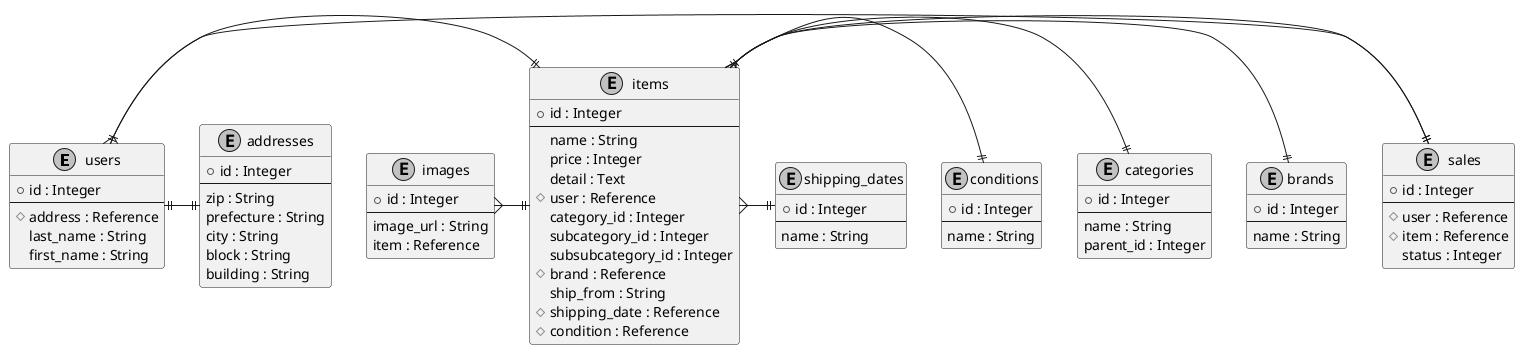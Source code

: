@startuml
skinparam monochrome true



entity "users" as users {
    + id : Integer
    --
    # address : Reference
    last_name : String
    first_name : String
}

entity "addresses" as addresses {
    + id : Integer
    --
    zip : String
    prefecture : String
    city : String
    block : String
    building : String
}

entity "sales" as sales {
    + id : Integer
    --
    # user : Reference
    # item : Reference
    status : Integer
}

entity "items" as items {
    + id : Integer
    --
    name : String
    price : Integer
    detail : Text
    # user : Reference
    category_id : Integer
    subcategory_id : Integer
    subsubcategory_id : Integer
    # brand : Reference
    ship_from : String
    # shipping_date : Reference
    # condition : Reference
}

entity "categories" as categories {
    + id : Integer
    --
    name : String
    parent_id : Integer
}

entity "brands" as brands {
    + id : Integer
    --
    name : String
}

entity "images" as images {
    + id : Integer
    --
    image_url : String
    item : Reference
}

entity "conditions" as conditions {
    + id : Integer
    --
    name : String
}

entity "shipping_dates" as dates {
    + id : Integer
    --
    name : String
}

users  ||-|| sales
users  ||-|| addresses
images }-||  items
users  }-||  items
items  ||-|| sales
items  }-||  brands
items  }-||  categories
items  }-||  conditions
items  }-||  dates


@enduml

